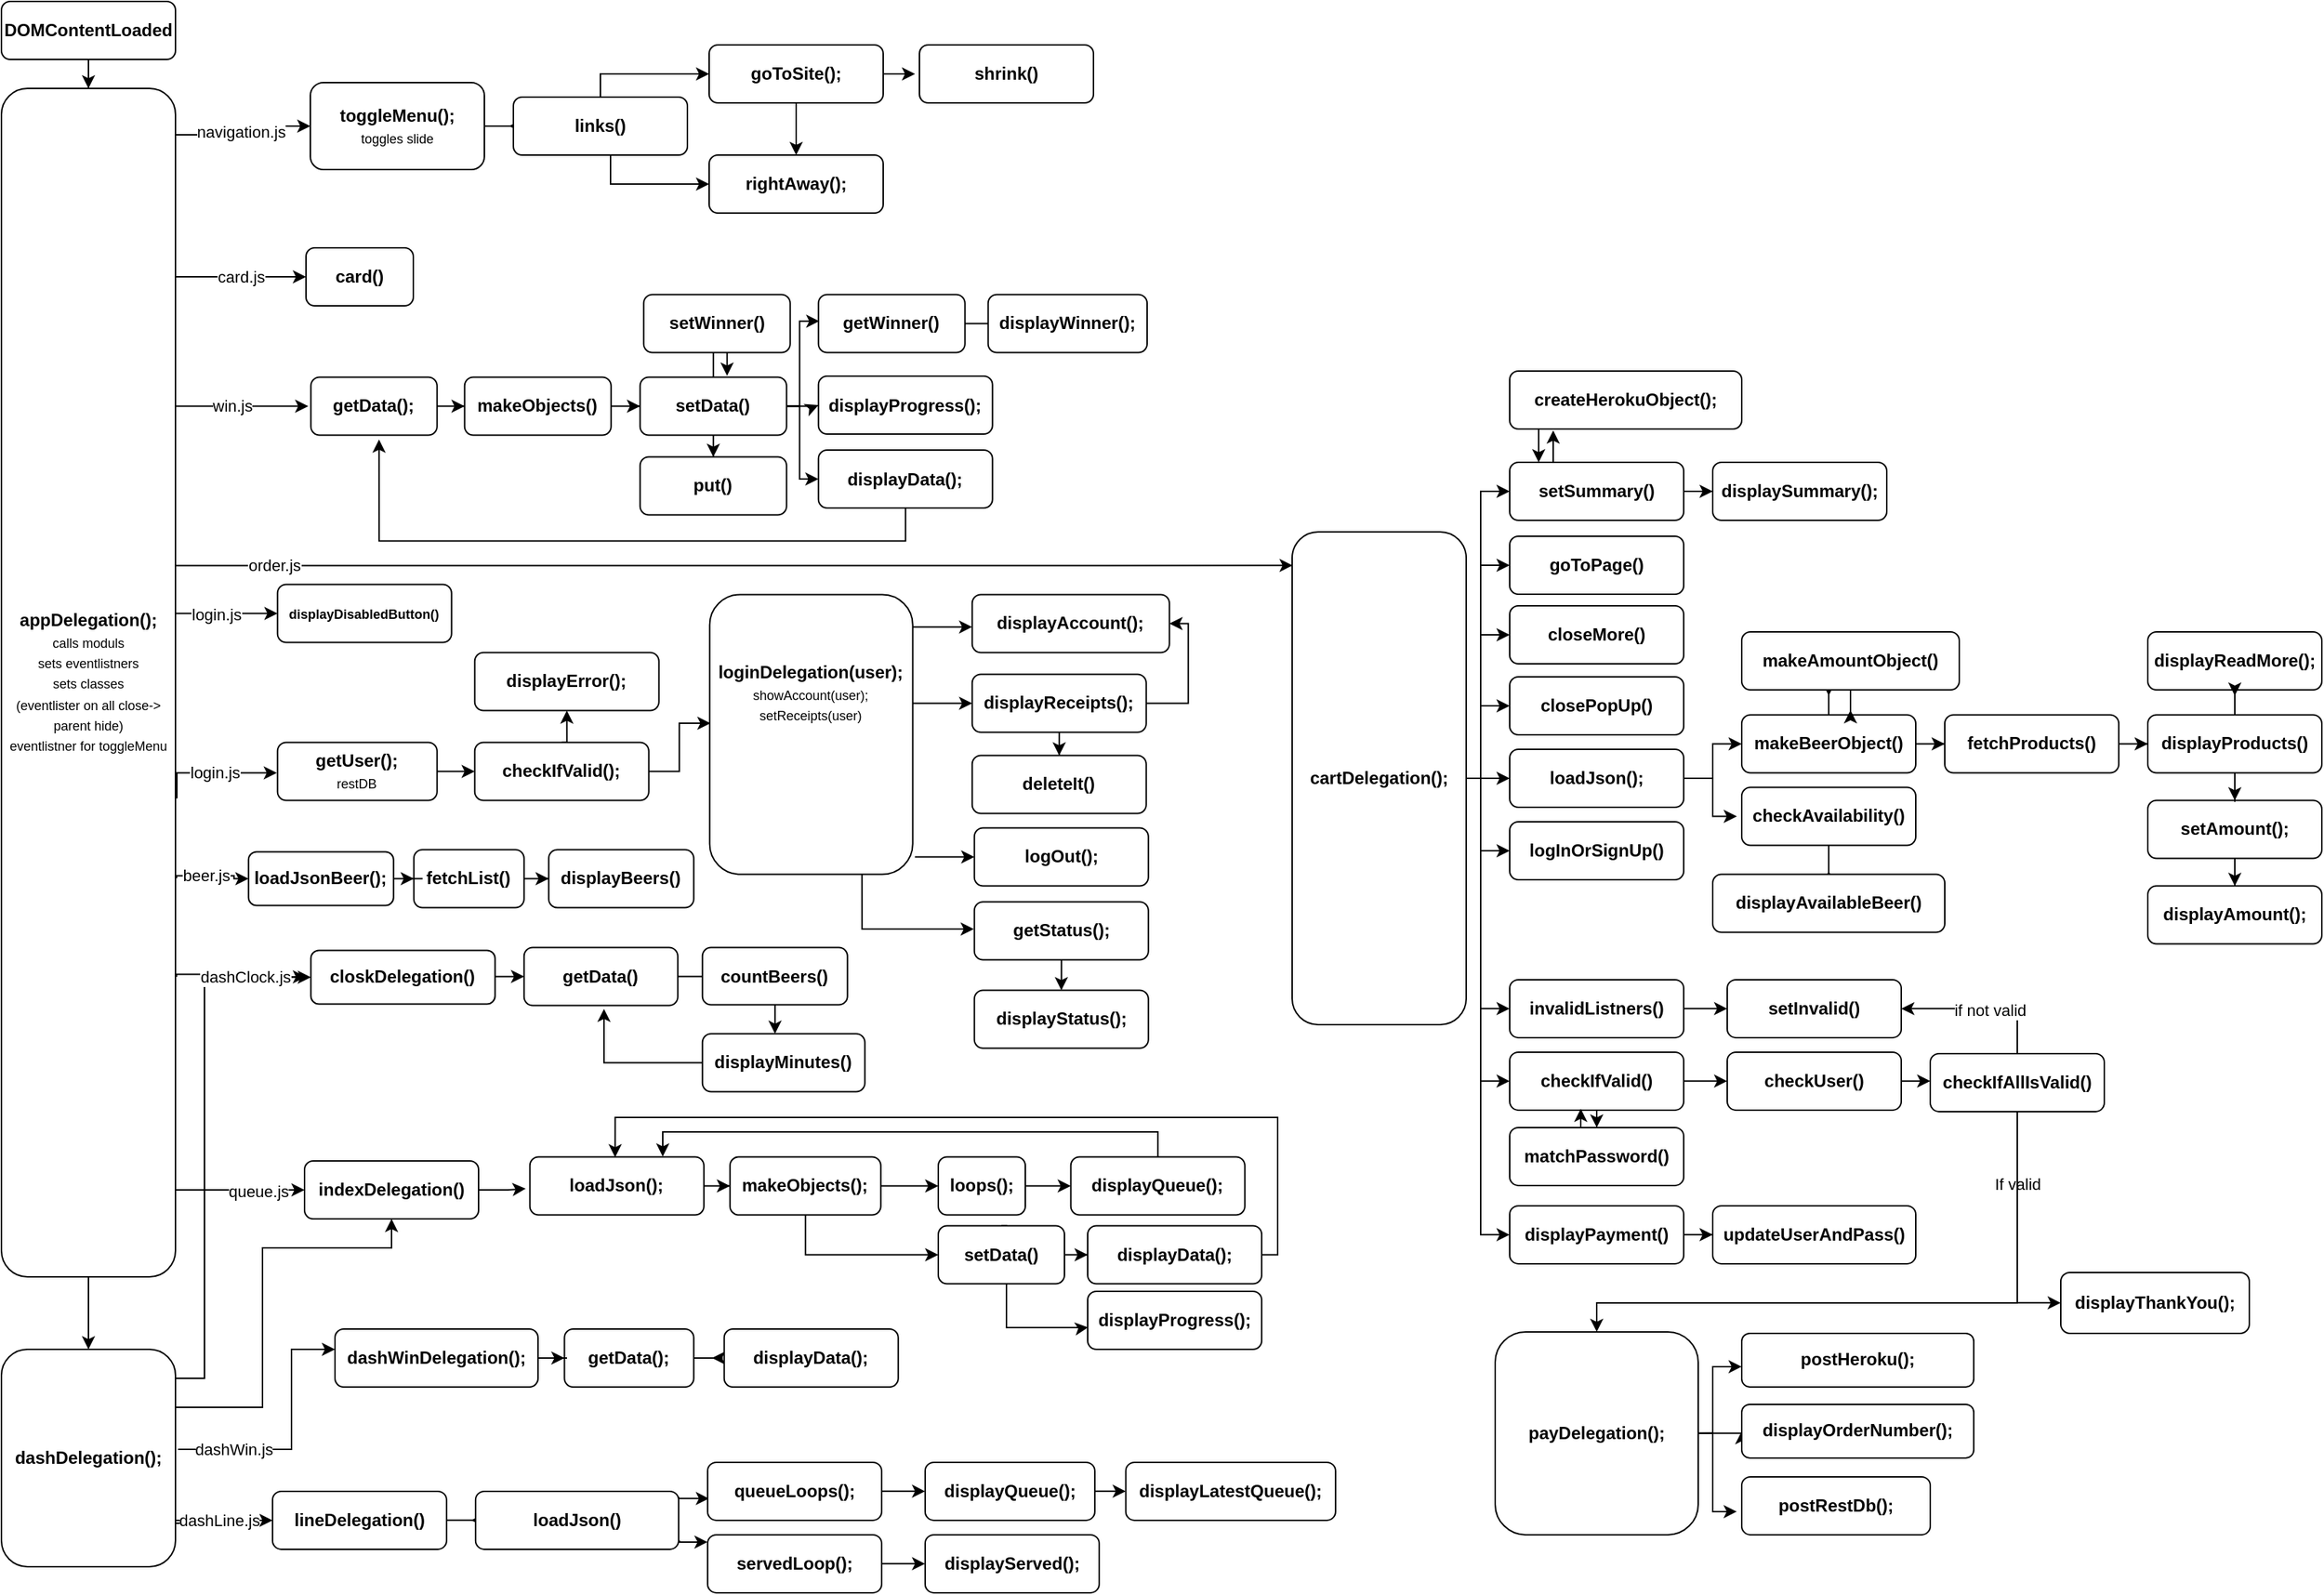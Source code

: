 <mxfile version="13.1.3">
    <diagram id="VoRkvZ0OsH4jN3PAigYA" name="Page-1">
        <mxGraphModel dx="980" dy="843" grid="1" gridSize="10" guides="1" tooltips="1" connect="1" arrows="1" fold="1" page="1" pageScale="1" pageWidth="1654" pageHeight="1169" math="0" shadow="0">
            <root>
                <mxCell id="0"/>
                <mxCell id="1" parent="0"/>
                <mxCell id="20" style="edgeStyle=orthogonalEdgeStyle;rounded=0;orthogonalLoop=1;jettySize=auto;html=1;entryX=0.5;entryY=0;entryDx=0;entryDy=0;" parent="1" source="3" target="5" edge="1">
                    <mxGeometry relative="1" as="geometry"/>
                </mxCell>
                <mxCell id="212" style="edgeStyle=orthogonalEdgeStyle;rounded=0;orthogonalLoop=1;jettySize=auto;html=1;entryX=0.5;entryY=0;entryDx=0;entryDy=0;" parent="1" source="3" target="157" edge="1">
                    <mxGeometry relative="1" as="geometry"/>
                </mxCell>
                <mxCell id="3" value="&lt;b&gt;DOMContentLoaded&lt;/b&gt;" style="rounded=1;whiteSpace=wrap;html=1;" parent="1" vertex="1">
                    <mxGeometry x="10" y="60" width="120" height="40" as="geometry"/>
                </mxCell>
                <mxCell id="16" style="edgeStyle=orthogonalEdgeStyle;rounded=0;orthogonalLoop=1;jettySize=auto;html=1;entryX=0;entryY=0.5;entryDx=0;entryDy=0;exitX=0.996;exitY=0.039;exitDx=0;exitDy=0;exitPerimeter=0;" parent="1" source="5" target="18" edge="1">
                    <mxGeometry relative="1" as="geometry">
                        <mxPoint x="131.92" y="385.72" as="sourcePoint"/>
                        <mxPoint x="223" y="386.0" as="targetPoint"/>
                    </mxGeometry>
                </mxCell>
                <mxCell id="17" value="navigation.js" style="edgeLabel;html=1;align=center;verticalAlign=middle;resizable=0;points=[];" parent="16" vertex="1" connectable="0">
                    <mxGeometry x="-0.099" y="2" relative="1" as="geometry">
                        <mxPoint as="offset"/>
                    </mxGeometry>
                </mxCell>
                <mxCell id="22" style="edgeStyle=orthogonalEdgeStyle;rounded=0;orthogonalLoop=1;jettySize=auto;html=1;entryX=-0.024;entryY=0.548;entryDx=0;entryDy=0;entryPerimeter=0;" parent="1" source="217" target="21" edge="1">
                    <mxGeometry relative="1" as="geometry">
                        <mxPoint x="136.36" y="900.25" as="sourcePoint"/>
                    </mxGeometry>
                </mxCell>
                <mxCell id="36" style="edgeStyle=orthogonalEdgeStyle;rounded=0;orthogonalLoop=1;jettySize=auto;html=1;entryX=0;entryY=0.5;entryDx=0;entryDy=0;exitX=1.015;exitY=0.475;exitDx=0;exitDy=0;exitPerimeter=0;" parent="1" edge="1">
                    <mxGeometry relative="1" as="geometry">
                        <mxPoint x="130.36" y="339.25" as="sourcePoint"/>
                        <mxPoint x="221.56" y="339.25" as="targetPoint"/>
                    </mxGeometry>
                </mxCell>
                <mxCell id="44" value="win.js" style="edgeLabel;html=1;align=center;verticalAlign=middle;resizable=0;points=[];" parent="36" vertex="1" connectable="0">
                    <mxGeometry x="-0.166" relative="1" as="geometry">
                        <mxPoint y="-0.5" as="offset"/>
                    </mxGeometry>
                </mxCell>
                <mxCell id="109" style="edgeStyle=orthogonalEdgeStyle;rounded=0;orthogonalLoop=1;jettySize=auto;html=1;entryX=0;entryY=0.532;entryDx=0;entryDy=0;entryPerimeter=0;" parent="1" edge="1">
                    <mxGeometry relative="1" as="geometry">
                        <mxPoint x="130.36" y="449.25" as="sourcePoint"/>
                        <mxPoint x="900.36" y="449.13" as="targetPoint"/>
                        <Array as="points">
                            <mxPoint x="710" y="449"/>
                            <mxPoint x="710" y="449"/>
                        </Array>
                    </mxGeometry>
                </mxCell>
                <mxCell id="213" value="order.js" style="edgeLabel;html=1;align=center;verticalAlign=middle;resizable=0;points=[];" parent="109" vertex="1" connectable="0">
                    <mxGeometry x="-0.134" y="-3" relative="1" as="geometry">
                        <mxPoint x="-265.86" y="-4" as="offset"/>
                    </mxGeometry>
                </mxCell>
                <mxCell id="112" value="login.js" style="edgeStyle=orthogonalEdgeStyle;rounded=0;orthogonalLoop=1;jettySize=auto;html=1;exitX=1.005;exitY=0.972;exitDx=0;exitDy=0;exitPerimeter=0;entryX=-0.004;entryY=0.535;entryDx=0;entryDy=0;entryPerimeter=0;" parent="1" target="113" edge="1">
                    <mxGeometry relative="1" as="geometry">
                        <mxPoint x="200.36" y="608.25" as="targetPoint"/>
                        <mxPoint x="130.96" y="609.93" as="sourcePoint"/>
                        <Array as="points">
                            <mxPoint x="131.36" y="592.25"/>
                            <mxPoint x="200.36" y="592.25"/>
                        </Array>
                    </mxGeometry>
                </mxCell>
                <mxCell id="254" style="edgeStyle=orthogonalEdgeStyle;rounded=0;orthogonalLoop=1;jettySize=auto;html=1;entryX=0;entryY=0.5;entryDx=0;entryDy=0;" parent="1" target="253" edge="1">
                    <mxGeometry relative="1" as="geometry">
                        <mxPoint x="130.36" y="482.25" as="sourcePoint"/>
                        <Array as="points">
                            <mxPoint x="170.36" y="482.25"/>
                            <mxPoint x="170.36" y="482.25"/>
                        </Array>
                    </mxGeometry>
                </mxCell>
                <mxCell id="255" value="login.js" style="edgeLabel;html=1;align=center;verticalAlign=middle;resizable=0;points=[];" parent="254" connectable="0" vertex="1">
                    <mxGeometry x="-0.142" y="3" relative="1" as="geometry">
                        <mxPoint x="-3" y="3" as="offset"/>
                    </mxGeometry>
                </mxCell>
                <mxCell id="262" value="card.js" style="edgeStyle=orthogonalEdgeStyle;rounded=0;orthogonalLoop=1;jettySize=auto;html=1;" parent="1" source="5" edge="1">
                    <mxGeometry relative="1" as="geometry">
                        <mxPoint x="220" y="250" as="targetPoint"/>
                        <Array as="points">
                            <mxPoint x="175" y="250"/>
                            <mxPoint x="175" y="250"/>
                        </Array>
                    </mxGeometry>
                </mxCell>
                <mxCell id="266" style="edgeStyle=orthogonalEdgeStyle;rounded=0;orthogonalLoop=1;jettySize=auto;html=1;entryX=0;entryY=0.5;entryDx=0;entryDy=0;exitX=1.003;exitY=0.857;exitDx=0;exitDy=0;exitPerimeter=0;" parent="1" edge="1">
                    <mxGeometry relative="1" as="geometry">
                        <mxPoint x="130.72" y="664.99" as="sourcePoint"/>
                        <mxPoint x="180.36" y="665.25" as="targetPoint"/>
                        <Array as="points">
                            <mxPoint x="130.36" y="663.25"/>
                            <mxPoint x="170.36" y="663.25"/>
                            <mxPoint x="170.36" y="665.25"/>
                        </Array>
                    </mxGeometry>
                </mxCell>
                <mxCell id="269" value="beer.js" style="edgeLabel;html=1;align=center;verticalAlign=middle;resizable=0;points=[];" parent="266" connectable="0" vertex="1">
                    <mxGeometry x="0.365" y="2" relative="1" as="geometry">
                        <mxPoint x="-15.19" y="1" as="offset"/>
                    </mxGeometry>
                </mxCell>
                <mxCell id="362" style="edgeStyle=orthogonalEdgeStyle;rounded=0;orthogonalLoop=1;jettySize=auto;html=1;entryX=0;entryY=0.5;entryDx=0;entryDy=0;" parent="1" source="5" target="217" edge="1">
                    <mxGeometry relative="1" as="geometry">
                        <mxPoint x="220" y="940" as="targetPoint"/>
                        <Array as="points">
                            <mxPoint x="190" y="880"/>
                            <mxPoint x="190" y="880"/>
                        </Array>
                    </mxGeometry>
                </mxCell>
                <mxCell id="363" value="queue.js" style="edgeLabel;html=1;align=center;verticalAlign=middle;resizable=0;points=[];" parent="362" connectable="0" vertex="1">
                    <mxGeometry x="0.265" y="-1" relative="1" as="geometry">
                        <mxPoint as="offset"/>
                    </mxGeometry>
                </mxCell>
                <mxCell id="5" value="&lt;b&gt;appDelegation();&lt;/b&gt;&lt;font style=&quot;font-size: 9px&quot;&gt;&lt;br&gt;calls moduls&lt;br&gt;sets eventlistners&lt;br&gt;sets classes&lt;br&gt;(eventlister on all close-&amp;gt; parent hide)&lt;br&gt;eventlistner for toggleMenu&lt;br&gt;&lt;/font&gt;" style="rounded=1;whiteSpace=wrap;html=1;" parent="1" vertex="1">
                    <mxGeometry x="10" y="120" width="120" height="820" as="geometry"/>
                </mxCell>
                <mxCell id="233" style="edgeStyle=orthogonalEdgeStyle;rounded=0;orthogonalLoop=1;jettySize=auto;html=1;" parent="1" source="18" edge="1">
                    <mxGeometry relative="1" as="geometry">
                        <mxPoint x="360" y="146" as="targetPoint"/>
                    </mxGeometry>
                </mxCell>
                <mxCell id="18" value="&lt;b&gt;toggleMenu();&lt;/b&gt;&lt;font style=&quot;font-size: 9px&quot;&gt;&lt;br&gt;toggles slide&lt;br&gt;&lt;/font&gt;" style="rounded=1;whiteSpace=wrap;html=1;" parent="1" vertex="1">
                    <mxGeometry x="223" y="116" width="120" height="60" as="geometry"/>
                </mxCell>
                <mxCell id="27" style="edgeStyle=orthogonalEdgeStyle;rounded=0;orthogonalLoop=1;jettySize=auto;html=1;entryX=0;entryY=0.5;entryDx=0;entryDy=0;" parent="1" source="21" target="24" edge="1">
                    <mxGeometry relative="1" as="geometry"/>
                </mxCell>
                <mxCell id="21" value="&lt;b&gt;loadJson();&lt;/b&gt;&lt;font style=&quot;font-size: 9px&quot;&gt;&lt;br&gt;&lt;/font&gt;" style="rounded=1;whiteSpace=wrap;html=1;" parent="1" vertex="1">
                    <mxGeometry x="374.36" y="857.25" width="120" height="40" as="geometry"/>
                </mxCell>
                <mxCell id="222" style="edgeStyle=orthogonalEdgeStyle;rounded=0;orthogonalLoop=1;jettySize=auto;html=1;entryX=0;entryY=0.5;entryDx=0;entryDy=0;" parent="1" source="24" target="25" edge="1">
                    <mxGeometry relative="1" as="geometry"/>
                </mxCell>
                <mxCell id="223" style="edgeStyle=orthogonalEdgeStyle;rounded=0;orthogonalLoop=1;jettySize=auto;html=1;entryX=0;entryY=0.5;entryDx=0;entryDy=0;" parent="1" source="24" target="221" edge="1">
                    <mxGeometry relative="1" as="geometry">
                        <Array as="points">
                            <mxPoint x="564" y="925"/>
                        </Array>
                    </mxGeometry>
                </mxCell>
                <mxCell id="24" value="&lt;b&gt;makeObjects();&lt;/b&gt;&lt;font style=&quot;font-size: 9px&quot;&gt;&lt;br&gt;&lt;/font&gt;" style="rounded=1;whiteSpace=wrap;html=1;" parent="1" vertex="1">
                    <mxGeometry x="512.36" y="857.25" width="104" height="40" as="geometry"/>
                </mxCell>
                <mxCell id="30" style="edgeStyle=orthogonalEdgeStyle;rounded=0;orthogonalLoop=1;jettySize=auto;html=1;" parent="1" source="25" target="26" edge="1">
                    <mxGeometry relative="1" as="geometry"/>
                </mxCell>
                <mxCell id="25" value="&lt;b&gt;loops();&lt;/b&gt;&lt;font style=&quot;font-size: 9px&quot;&gt;&lt;br&gt;&lt;/font&gt;" style="rounded=1;whiteSpace=wrap;html=1;" parent="1" vertex="1">
                    <mxGeometry x="656" y="857.25" width="60" height="40" as="geometry"/>
                </mxCell>
                <mxCell id="34" style="edgeStyle=orthogonalEdgeStyle;rounded=0;orthogonalLoop=1;jettySize=auto;html=1;" parent="1" source="26" edge="1">
                    <mxGeometry relative="1" as="geometry">
                        <Array as="points">
                            <mxPoint x="807" y="840"/>
                            <mxPoint x="466" y="840"/>
                        </Array>
                        <mxPoint x="466" y="857" as="targetPoint"/>
                    </mxGeometry>
                </mxCell>
                <mxCell id="26" value="&lt;b&gt;displayQueue();&lt;/b&gt;&lt;font style=&quot;font-size: 9px&quot;&gt;&lt;br&gt;&lt;/font&gt;" style="rounded=1;whiteSpace=wrap;html=1;" parent="1" vertex="1">
                    <mxGeometry x="747.36" y="857.25" width="120" height="40" as="geometry"/>
                </mxCell>
                <mxCell id="245" style="edgeStyle=orthogonalEdgeStyle;rounded=0;orthogonalLoop=1;jettySize=auto;html=1;entryX=0;entryY=0.5;entryDx=0;entryDy=0;" parent="1" source="37" target="239" edge="1">
                    <mxGeometry relative="1" as="geometry"/>
                </mxCell>
                <mxCell id="37" value="&lt;b&gt;getData();&lt;/b&gt;&lt;font style=&quot;font-size: 9px&quot;&gt;&lt;br&gt;&lt;/font&gt;" style="rounded=1;whiteSpace=wrap;html=1;" parent="1" vertex="1">
                    <mxGeometry x="223.36" y="319.25" width="87" height="40" as="geometry"/>
                </mxCell>
                <mxCell id="40" value="&lt;b&gt;displayProgress();&lt;/b&gt;&lt;font style=&quot;font-size: 9px&quot;&gt;&lt;br&gt;&lt;/font&gt;" style="rounded=1;whiteSpace=wrap;html=1;" parent="1" vertex="1">
                    <mxGeometry x="573.36" y="318.5" width="120" height="40" as="geometry"/>
                </mxCell>
                <mxCell id="244" style="edgeStyle=orthogonalEdgeStyle;rounded=0;orthogonalLoop=1;jettySize=auto;html=1;" parent="1" source="41" edge="1">
                    <mxGeometry relative="1" as="geometry">
                        <mxPoint x="270.36" y="362.25" as="targetPoint"/>
                        <Array as="points">
                            <mxPoint x="633.36" y="432.25"/>
                            <mxPoint x="270.36" y="432.25"/>
                        </Array>
                    </mxGeometry>
                </mxCell>
                <mxCell id="41" value="&lt;b&gt;displayData();&lt;/b&gt;&lt;font style=&quot;font-size: 9px&quot;&gt;&lt;br&gt;&lt;/font&gt;" style="rounded=1;whiteSpace=wrap;html=1;" parent="1" vertex="1">
                    <mxGeometry x="573.36" y="369.5" width="120" height="40" as="geometry"/>
                </mxCell>
                <mxCell id="288" style="edgeStyle=orthogonalEdgeStyle;rounded=0;orthogonalLoop=1;jettySize=auto;html=1;entryX=0;entryY=0.5;entryDx=0;entryDy=0;" parent="1" source="45" target="58" edge="1">
                    <mxGeometry relative="1" as="geometry">
                        <mxPoint x="1040" y="596" as="targetPoint"/>
                    </mxGeometry>
                </mxCell>
                <mxCell id="289" style="edgeStyle=orthogonalEdgeStyle;rounded=0;orthogonalLoop=1;jettySize=auto;html=1;entryX=0;entryY=0.5;entryDx=0;entryDy=0;" parent="1" source="45" target="280" edge="1">
                    <mxGeometry relative="1" as="geometry">
                        <Array as="points">
                            <mxPoint x="1030" y="596"/>
                            <mxPoint x="1030" y="546"/>
                        </Array>
                    </mxGeometry>
                </mxCell>
                <mxCell id="290" style="edgeStyle=orthogonalEdgeStyle;rounded=0;orthogonalLoop=1;jettySize=auto;html=1;entryX=0;entryY=0.5;entryDx=0;entryDy=0;" parent="1" source="45" target="281" edge="1">
                    <mxGeometry relative="1" as="geometry">
                        <Array as="points">
                            <mxPoint x="1030" y="596"/>
                            <mxPoint x="1030" y="497"/>
                        </Array>
                    </mxGeometry>
                </mxCell>
                <mxCell id="291" style="edgeStyle=orthogonalEdgeStyle;rounded=0;orthogonalLoop=1;jettySize=auto;html=1;entryX=0;entryY=0.5;entryDx=0;entryDy=0;" parent="1" source="45" target="287" edge="1">
                    <mxGeometry relative="1" as="geometry">
                        <Array as="points">
                            <mxPoint x="1030" y="596"/>
                            <mxPoint x="1030" y="449"/>
                        </Array>
                    </mxGeometry>
                </mxCell>
                <mxCell id="292" style="edgeStyle=orthogonalEdgeStyle;rounded=0;orthogonalLoop=1;jettySize=auto;html=1;entryX=0;entryY=0.5;entryDx=0;entryDy=0;" parent="1" source="45" target="282" edge="1">
                    <mxGeometry relative="1" as="geometry">
                        <Array as="points">
                            <mxPoint x="1030" y="596"/>
                            <mxPoint x="1030" y="646"/>
                        </Array>
                    </mxGeometry>
                </mxCell>
                <mxCell id="293" style="edgeStyle=orthogonalEdgeStyle;rounded=0;orthogonalLoop=1;jettySize=auto;html=1;entryX=0;entryY=0.5;entryDx=0;entryDy=0;" parent="1" source="45" target="285" edge="1">
                    <mxGeometry relative="1" as="geometry">
                        <Array as="points">
                            <mxPoint x="1030" y="596"/>
                            <mxPoint x="1030" y="755"/>
                        </Array>
                    </mxGeometry>
                </mxCell>
                <mxCell id="294" style="edgeStyle=orthogonalEdgeStyle;rounded=0;orthogonalLoop=1;jettySize=auto;html=1;entryX=0;entryY=0.5;entryDx=0;entryDy=0;" parent="1" source="45" target="286" edge="1">
                    <mxGeometry relative="1" as="geometry">
                        <Array as="points">
                            <mxPoint x="1030" y="596"/>
                            <mxPoint x="1030" y="805"/>
                        </Array>
                    </mxGeometry>
                </mxCell>
                <mxCell id="325" style="edgeStyle=orthogonalEdgeStyle;rounded=0;orthogonalLoop=1;jettySize=auto;html=1;entryX=0;entryY=0.5;entryDx=0;entryDy=0;" parent="1" source="45" target="323" edge="1">
                    <mxGeometry relative="1" as="geometry">
                        <Array as="points">
                            <mxPoint x="1030" y="596"/>
                            <mxPoint x="1030" y="398"/>
                        </Array>
                    </mxGeometry>
                </mxCell>
                <mxCell id="334" style="edgeStyle=orthogonalEdgeStyle;rounded=0;orthogonalLoop=1;jettySize=auto;html=1;entryX=0;entryY=0.5;entryDx=0;entryDy=0;" parent="1" source="45" target="324" edge="1">
                    <mxGeometry relative="1" as="geometry">
                        <Array as="points">
                            <mxPoint x="1030" y="596"/>
                            <mxPoint x="1030" y="911"/>
                        </Array>
                    </mxGeometry>
                </mxCell>
                <mxCell id="45" value="&lt;b&gt;cartDelegation();&lt;/b&gt;&lt;font style=&quot;font-size: 9px&quot;&gt;&lt;br&gt;&lt;/font&gt;" style="rounded=1;whiteSpace=wrap;html=1;" parent="1" vertex="1">
                    <mxGeometry x="900" y="426" width="120" height="340" as="geometry"/>
                </mxCell>
                <mxCell id="373" style="edgeStyle=orthogonalEdgeStyle;rounded=0;orthogonalLoop=1;jettySize=auto;html=1;entryX=0.5;entryY=0;entryDx=0;entryDy=0;" parent="1" source="53" target="54" edge="1">
                    <mxGeometry relative="1" as="geometry"/>
                </mxCell>
                <mxCell id="53" value="&lt;b&gt;setAmount();&lt;/b&gt;&lt;font style=&quot;font-size: 9px&quot;&gt;&lt;br&gt;&lt;/font&gt;" style="rounded=1;whiteSpace=wrap;html=1;" parent="1" vertex="1">
                    <mxGeometry x="1490" y="611.25" width="120" height="40" as="geometry"/>
                </mxCell>
                <mxCell id="54" value="&lt;b&gt;displayAmount();&lt;/b&gt;&lt;font style=&quot;font-size: 9px&quot;&gt;&lt;br&gt;&lt;/font&gt;" style="rounded=1;whiteSpace=wrap;html=1;" parent="1" vertex="1">
                    <mxGeometry x="1490" y="670.25" width="120" height="40" as="geometry"/>
                </mxCell>
                <mxCell id="63" style="edgeStyle=orthogonalEdgeStyle;rounded=0;orthogonalLoop=1;jettySize=auto;html=1;entryX=-0.028;entryY=0.5;entryDx=0;entryDy=0;entryPerimeter=0;" parent="1" source="58" target="59" edge="1">
                    <mxGeometry relative="1" as="geometry"/>
                </mxCell>
                <mxCell id="298" style="edgeStyle=orthogonalEdgeStyle;rounded=0;orthogonalLoop=1;jettySize=auto;html=1;entryX=0;entryY=0.5;entryDx=0;entryDy=0;" parent="1" source="58" target="297" edge="1">
                    <mxGeometry relative="1" as="geometry"/>
                </mxCell>
                <mxCell id="58" value="&lt;b&gt;loadJson();&lt;/b&gt;&lt;font style=&quot;font-size: 9px&quot;&gt;&lt;br&gt;&lt;/font&gt;" style="rounded=1;whiteSpace=wrap;html=1;" parent="1" vertex="1">
                    <mxGeometry x="1050" y="576" width="120" height="40" as="geometry"/>
                </mxCell>
                <mxCell id="372" style="edgeStyle=orthogonalEdgeStyle;rounded=0;orthogonalLoop=1;jettySize=auto;html=1;" parent="1" source="59" edge="1">
                    <mxGeometry relative="1" as="geometry">
                        <mxPoint x="1270" y="660" as="targetPoint"/>
                    </mxGeometry>
                </mxCell>
                <mxCell id="59" value="&lt;b&gt;checkAvailability()&lt;/b&gt;&lt;font style=&quot;font-size: 9px&quot;&gt;&lt;br&gt;&lt;/font&gt;" style="rounded=1;whiteSpace=wrap;html=1;" parent="1" vertex="1">
                    <mxGeometry x="1210" y="602.25" width="120" height="40" as="geometry"/>
                </mxCell>
                <mxCell id="60" value="&lt;b&gt;displayReadMore();&lt;/b&gt;&lt;font style=&quot;font-size: 9px&quot;&gt;&lt;br&gt;&lt;/font&gt;" style="rounded=1;whiteSpace=wrap;html=1;" parent="1" vertex="1">
                    <mxGeometry x="1490" y="495" width="120" height="40" as="geometry"/>
                </mxCell>
                <mxCell id="349" style="edgeStyle=orthogonalEdgeStyle;rounded=0;orthogonalLoop=1;jettySize=auto;html=1;entryX=0;entryY=0.635;entryDx=0;entryDy=0;entryPerimeter=0;" parent="1" source="76" target="88" edge="1">
                    <mxGeometry relative="1" as="geometry">
                        <Array as="points">
                            <mxPoint x="1190" y="1047.94"/>
                            <mxPoint x="1190" y="1001.94"/>
                            <mxPoint x="1210" y="1001.94"/>
                        </Array>
                    </mxGeometry>
                </mxCell>
                <mxCell id="350" style="edgeStyle=orthogonalEdgeStyle;rounded=0;orthogonalLoop=1;jettySize=auto;html=1;entryX=0;entryY=0.5;entryDx=0;entryDy=0;" parent="1" source="76" target="347" edge="1">
                    <mxGeometry relative="1" as="geometry">
                        <Array as="points">
                            <mxPoint x="1210" y="1046.94"/>
                        </Array>
                    </mxGeometry>
                </mxCell>
                <mxCell id="351" style="edgeStyle=orthogonalEdgeStyle;rounded=0;orthogonalLoop=1;jettySize=auto;html=1;entryX=-0.026;entryY=0.612;entryDx=0;entryDy=0;entryPerimeter=0;exitX=1;exitY=0.5;exitDx=0;exitDy=0;" parent="1" source="76" target="98" edge="1">
                    <mxGeometry relative="1" as="geometry">
                        <Array as="points">
                            <mxPoint x="1190" y="1047.94"/>
                            <mxPoint x="1190" y="1101.94"/>
                            <mxPoint x="1207" y="1101.94"/>
                        </Array>
                    </mxGeometry>
                </mxCell>
                <mxCell id="76" value="&lt;b&gt;payDelegation();&lt;/b&gt;&lt;font style=&quot;font-size: 9px&quot;&gt;&lt;br&gt;&lt;/font&gt;" style="rounded=1;whiteSpace=wrap;html=1;" parent="1" vertex="1">
                    <mxGeometry x="1040" y="977.94" width="140" height="140" as="geometry"/>
                </mxCell>
                <mxCell id="88" value="&lt;b&gt;postHeroku();&lt;/b&gt;&lt;font style=&quot;font-size: 9px&quot;&gt;&lt;br&gt;&lt;/font&gt;" style="rounded=1;whiteSpace=wrap;html=1;" parent="1" vertex="1">
                    <mxGeometry x="1210" y="978.94" width="160" height="37" as="geometry"/>
                </mxCell>
                <mxCell id="98" value="&lt;b&gt;postRestDb();&lt;/b&gt;&lt;font style=&quot;font-size: 9px&quot;&gt;&lt;br&gt;&lt;/font&gt;" style="rounded=1;whiteSpace=wrap;html=1;" parent="1" vertex="1">
                    <mxGeometry x="1210" y="1077.94" width="130" height="40" as="geometry"/>
                </mxCell>
                <mxCell id="107" value="&lt;b&gt;displayThankYou();&lt;/b&gt;&lt;font style=&quot;font-size: 9px&quot;&gt;&lt;br&gt;&lt;/font&gt;" style="rounded=1;whiteSpace=wrap;html=1;" parent="1" vertex="1">
                    <mxGeometry x="1430" y="936.94" width="130" height="42" as="geometry"/>
                </mxCell>
                <mxCell id="118" style="edgeStyle=orthogonalEdgeStyle;rounded=0;orthogonalLoop=1;jettySize=auto;html=1;exitX=0.5;exitY=0;exitDx=0;exitDy=0;entryX=0.5;entryY=1;entryDx=0;entryDy=0;" parent="1" source="111" target="116" edge="1">
                    <mxGeometry relative="1" as="geometry">
                        <mxPoint x="503.36" y="523.25" as="targetPoint"/>
                    </mxGeometry>
                </mxCell>
                <mxCell id="132" style="edgeStyle=orthogonalEdgeStyle;rounded=0;orthogonalLoop=1;jettySize=auto;html=1;entryX=0.004;entryY=0.46;entryDx=0;entryDy=0;entryPerimeter=0;" parent="1" source="111" target="136" edge="1">
                    <mxGeometry relative="1" as="geometry">
                        <mxPoint x="498.36" y="592.25" as="targetPoint"/>
                    </mxGeometry>
                </mxCell>
                <mxCell id="111" value="&lt;b&gt;checkIfValid();&lt;/b&gt;&lt;font style=&quot;font-size: 9px&quot;&gt;&lt;br&gt;&lt;/font&gt;" style="rounded=1;whiteSpace=wrap;html=1;" parent="1" vertex="1">
                    <mxGeometry x="336.36" y="571.25" width="120" height="40" as="geometry"/>
                </mxCell>
                <mxCell id="256" style="edgeStyle=orthogonalEdgeStyle;rounded=0;orthogonalLoop=1;jettySize=auto;html=1;entryX=0;entryY=0.5;entryDx=0;entryDy=0;" parent="1" source="113" target="111" edge="1">
                    <mxGeometry relative="1" as="geometry"/>
                </mxCell>
                <mxCell id="113" value="&lt;b&gt;getUser();&lt;br&gt;&lt;/b&gt;&lt;font style=&quot;font-size: 9px&quot;&gt;restDB&lt;br&gt;&lt;/font&gt;" style="rounded=1;whiteSpace=wrap;html=1;" parent="1" vertex="1">
                    <mxGeometry x="200.36" y="571.25" width="110" height="40" as="geometry"/>
                </mxCell>
                <mxCell id="116" value="&lt;b&gt;displayError();&lt;/b&gt;&lt;font style=&quot;font-size: 9px&quot;&gt;&lt;br&gt;&lt;/font&gt;" style="rounded=1;whiteSpace=wrap;html=1;" parent="1" vertex="1">
                    <mxGeometry x="336.36" y="509.25" width="127" height="40" as="geometry"/>
                </mxCell>
                <mxCell id="117" value="&lt;b&gt;displayAccount();&lt;/b&gt;&lt;font style=&quot;font-size: 9px&quot;&gt;&lt;br&gt;&lt;/font&gt;" style="rounded=1;whiteSpace=wrap;html=1;" parent="1" vertex="1">
                    <mxGeometry x="679.36" y="469.25" width="136" height="40" as="geometry"/>
                </mxCell>
                <mxCell id="120" value="&lt;b&gt;logOut();&lt;/b&gt;&lt;font style=&quot;font-size: 9px&quot;&gt;&lt;br&gt;&lt;/font&gt;" style="rounded=1;whiteSpace=wrap;html=1;" parent="1" vertex="1">
                    <mxGeometry x="680.86" y="630.25" width="120" height="40" as="geometry"/>
                </mxCell>
                <mxCell id="141" style="edgeStyle=orthogonalEdgeStyle;rounded=0;orthogonalLoop=1;jettySize=auto;html=1;entryX=0;entryY=0.558;entryDx=0;entryDy=0;entryPerimeter=0;" parent="1" source="136" target="117" edge="1">
                    <mxGeometry relative="1" as="geometry">
                        <Array as="points">
                            <mxPoint x="659.36" y="491.25"/>
                        </Array>
                    </mxGeometry>
                </mxCell>
                <mxCell id="143" style="edgeStyle=orthogonalEdgeStyle;rounded=0;orthogonalLoop=1;jettySize=auto;html=1;entryX=0;entryY=0.5;entryDx=0;entryDy=0;" parent="1" target="120" edge="1">
                    <mxGeometry relative="1" as="geometry">
                        <Array as="points">
                            <mxPoint x="659.86" y="650.25"/>
                            <mxPoint x="659.86" y="650.25"/>
                        </Array>
                        <mxPoint x="639.86" y="650.25" as="sourcePoint"/>
                    </mxGeometry>
                </mxCell>
                <mxCell id="144" style="edgeStyle=orthogonalEdgeStyle;rounded=0;orthogonalLoop=1;jettySize=auto;html=1;entryX=0;entryY=0.5;entryDx=0;entryDy=0;" parent="1" source="136" target="137" edge="1">
                    <mxGeometry relative="1" as="geometry">
                        <Array as="points">
                            <mxPoint x="658.36" y="544.25"/>
                            <mxPoint x="658.36" y="544.25"/>
                        </Array>
                    </mxGeometry>
                </mxCell>
                <mxCell id="145" style="edgeStyle=orthogonalEdgeStyle;rounded=0;orthogonalLoop=1;jettySize=auto;html=1;entryX=-0.003;entryY=0.469;entryDx=0;entryDy=0;entryPerimeter=0;exitX=0.75;exitY=1;exitDx=0;exitDy=0;" parent="1" source="136" target="138" edge="1">
                    <mxGeometry relative="1" as="geometry">
                        <mxPoint x="676.86" y="734.25" as="targetPoint"/>
                        <Array as="points">
                            <mxPoint x="603.36" y="700.25"/>
                        </Array>
                        <mxPoint x="639.86" y="700.25" as="sourcePoint"/>
                    </mxGeometry>
                </mxCell>
                <mxCell id="136" value="&lt;b&gt;loginDelegation(user);&lt;br&gt;&lt;/b&gt;&lt;font style=&quot;font-size: 9px&quot;&gt;showAccount(user);&lt;br&gt;setReceipts(user)&lt;br&gt;&lt;br&gt;&lt;br&gt;&lt;br&gt;&lt;br&gt;&lt;/font&gt;" style="rounded=1;whiteSpace=wrap;html=1;" parent="1" vertex="1">
                    <mxGeometry x="498.36" y="469.25" width="140" height="193" as="geometry"/>
                </mxCell>
                <mxCell id="257" style="edgeStyle=orthogonalEdgeStyle;rounded=0;orthogonalLoop=1;jettySize=auto;html=1;entryX=1;entryY=0.5;entryDx=0;entryDy=0;" parent="1" source="137" target="117" edge="1">
                    <mxGeometry relative="1" as="geometry">
                        <Array as="points">
                            <mxPoint x="739.36" y="544.25"/>
                            <mxPoint x="828.36" y="544.25"/>
                            <mxPoint x="828.36" y="489.25"/>
                        </Array>
                    </mxGeometry>
                </mxCell>
                <mxCell id="259" style="edgeStyle=orthogonalEdgeStyle;rounded=0;orthogonalLoop=1;jettySize=auto;html=1;entryX=0.5;entryY=0;entryDx=0;entryDy=0;" parent="1" source="137" target="258" edge="1">
                    <mxGeometry relative="1" as="geometry">
                        <mxPoint x="739.36" y="572.25" as="targetPoint"/>
                    </mxGeometry>
                </mxCell>
                <mxCell id="137" value="&lt;b&gt;displayReceipts();&lt;/b&gt;&lt;font style=&quot;font-size: 9px&quot;&gt;&lt;br&gt;&lt;/font&gt;" style="rounded=1;whiteSpace=wrap;html=1;" parent="1" vertex="1">
                    <mxGeometry x="679.36" y="524.25" width="120" height="40" as="geometry"/>
                </mxCell>
                <mxCell id="215" style="edgeStyle=orthogonalEdgeStyle;rounded=0;orthogonalLoop=1;jettySize=auto;html=1;entryX=0.5;entryY=0;entryDx=0;entryDy=0;" parent="1" source="138" target="139" edge="1">
                    <mxGeometry relative="1" as="geometry"/>
                </mxCell>
                <mxCell id="138" value="&lt;b&gt;getStatus();&lt;/b&gt;&lt;font style=&quot;font-size: 9px&quot;&gt;&lt;br&gt;&lt;/font&gt;" style="rounded=1;whiteSpace=wrap;html=1;" parent="1" vertex="1">
                    <mxGeometry x="680.86" y="681.25" width="120" height="40" as="geometry"/>
                </mxCell>
                <mxCell id="139" value="&lt;b&gt;displayStatus();&lt;/b&gt;&lt;font style=&quot;font-size: 9px&quot;&gt;&lt;br&gt;&lt;/font&gt;" style="rounded=1;whiteSpace=wrap;html=1;" parent="1" vertex="1">
                    <mxGeometry x="680.86" y="742.25" width="120" height="40" as="geometry"/>
                </mxCell>
                <mxCell id="154" style="edgeStyle=orthogonalEdgeStyle;rounded=0;orthogonalLoop=1;jettySize=auto;html=1;exitX=1.015;exitY=0.475;exitDx=0;exitDy=0;exitPerimeter=0;" parent="1" edge="1">
                    <mxGeometry relative="1" as="geometry">
                        <mxPoint x="131.8" y="1059" as="sourcePoint"/>
                        <mxPoint x="240" y="990" as="targetPoint"/>
                        <Array as="points">
                            <mxPoint x="210" y="1059"/>
                            <mxPoint x="210" y="990"/>
                        </Array>
                    </mxGeometry>
                </mxCell>
                <mxCell id="155" value="dashWin.js" style="edgeLabel;html=1;align=center;verticalAlign=middle;resizable=0;points=[];" parent="154" vertex="1" connectable="0">
                    <mxGeometry x="-0.166" relative="1" as="geometry">
                        <mxPoint x="-35.59" as="offset"/>
                    </mxGeometry>
                </mxCell>
                <mxCell id="204" value="dashLine.js" style="edgeStyle=orthogonalEdgeStyle;rounded=0;orthogonalLoop=1;jettySize=auto;html=1;exitX=1.009;exitY=0.8;exitDx=0;exitDy=0;exitPerimeter=0;" parent="1" target="196" edge="1">
                    <mxGeometry x="0.064" relative="1" as="geometry">
                        <mxPoint x="140.01" y="1110" as="sourcePoint"/>
                        <Array as="points">
                            <mxPoint x="130" y="1110"/>
                            <mxPoint x="130" y="1108"/>
                        </Array>
                        <mxPoint as="offset"/>
                    </mxGeometry>
                </mxCell>
                <mxCell id="354" style="edgeStyle=orthogonalEdgeStyle;rounded=0;orthogonalLoop=1;jettySize=auto;html=1;" parent="1" source="157" edge="1">
                    <mxGeometry relative="1" as="geometry">
                        <mxPoint x="220" y="733" as="targetPoint"/>
                        <Array as="points">
                            <mxPoint x="150" y="1010"/>
                            <mxPoint x="150" y="733"/>
                        </Array>
                    </mxGeometry>
                </mxCell>
                <mxCell id="364" style="edgeStyle=orthogonalEdgeStyle;rounded=0;orthogonalLoop=1;jettySize=auto;html=1;entryX=0.5;entryY=1;entryDx=0;entryDy=0;" parent="1" source="157" target="217" edge="1">
                    <mxGeometry relative="1" as="geometry">
                        <Array as="points">
                            <mxPoint x="190" y="1030"/>
                            <mxPoint x="190" y="920"/>
                            <mxPoint x="279" y="920"/>
                        </Array>
                    </mxGeometry>
                </mxCell>
                <mxCell id="157" value="&lt;b&gt;dashDelegation();&lt;/b&gt;&lt;font style=&quot;font-size: 9px&quot;&gt;&lt;br&gt;&lt;/font&gt;" style="rounded=1;whiteSpace=wrap;html=1;" parent="1" vertex="1">
                    <mxGeometry x="10" y="990" width="120" height="150" as="geometry"/>
                </mxCell>
                <mxCell id="368" style="edgeStyle=orthogonalEdgeStyle;rounded=0;orthogonalLoop=1;jettySize=auto;html=1;" parent="1" source="172" edge="1">
                    <mxGeometry relative="1" as="geometry">
                        <mxPoint x="500" y="996" as="targetPoint"/>
                    </mxGeometry>
                </mxCell>
                <mxCell id="172" value="&lt;b&gt;getData();&lt;/b&gt;&lt;font style=&quot;font-size: 9px&quot;&gt;&lt;br&gt;&lt;/font&gt;" style="rounded=1;whiteSpace=wrap;html=1;" parent="1" vertex="1">
                    <mxGeometry x="398.22" y="976" width="89.14" height="40" as="geometry"/>
                </mxCell>
                <mxCell id="174" value="&lt;b&gt;displayData();&lt;/b&gt;&lt;font style=&quot;font-size: 9px&quot;&gt;&lt;br&gt;&lt;/font&gt;" style="rounded=1;whiteSpace=wrap;html=1;" parent="1" vertex="1">
                    <mxGeometry x="508.36" y="976" width="120" height="40" as="geometry"/>
                </mxCell>
                <mxCell id="205" style="edgeStyle=orthogonalEdgeStyle;rounded=0;orthogonalLoop=1;jettySize=auto;html=1;" parent="1" source="196" edge="1">
                    <mxGeometry relative="1" as="geometry">
                        <mxPoint x="333.93" y="1107.94" as="targetPoint"/>
                    </mxGeometry>
                </mxCell>
                <mxCell id="196" value="&lt;font&gt;&lt;b&gt;&lt;font style=&quot;font-size: 12px&quot;&gt;lineDelegation()&lt;/font&gt;&lt;/b&gt;&lt;br&gt;&lt;/font&gt;" style="rounded=1;whiteSpace=wrap;html=1;" parent="1" vertex="1">
                    <mxGeometry x="196.93" y="1087.94" width="120" height="40" as="geometry"/>
                </mxCell>
                <mxCell id="206" style="edgeStyle=orthogonalEdgeStyle;rounded=0;orthogonalLoop=1;jettySize=auto;html=1;entryX=0.008;entryY=0.625;entryDx=0;entryDy=0;entryPerimeter=0;exitX=1;exitY=0.096;exitDx=0;exitDy=0;exitPerimeter=0;" parent="1" source="198" target="200" edge="1">
                    <mxGeometry relative="1" as="geometry">
                        <mxPoint x="493.93" y="1087.94" as="targetPoint"/>
                        <Array as="points">
                            <mxPoint x="476.93" y="1092.94"/>
                        </Array>
                    </mxGeometry>
                </mxCell>
                <mxCell id="207" style="edgeStyle=orthogonalEdgeStyle;rounded=0;orthogonalLoop=1;jettySize=auto;html=1;exitX=1.004;exitY=0.848;exitDx=0;exitDy=0;exitPerimeter=0;entryX=0;entryY=0.122;entryDx=0;entryDy=0;entryPerimeter=0;" parent="1" source="198" target="201" edge="1">
                    <mxGeometry relative="1" as="geometry">
                        <mxPoint x="493.93" y="1127.94" as="targetPoint"/>
                        <Array as="points">
                            <mxPoint x="477.93" y="1122.94"/>
                            <mxPoint x="496.93" y="1122.94"/>
                        </Array>
                    </mxGeometry>
                </mxCell>
                <mxCell id="198" value="&lt;b&gt;loadJson()&lt;/b&gt;&lt;font style=&quot;font-size: 9px&quot;&gt;&lt;br&gt;&lt;/font&gt;" style="rounded=1;whiteSpace=wrap;html=1;" parent="1" vertex="1">
                    <mxGeometry x="336.93" y="1087.94" width="140" height="40" as="geometry"/>
                </mxCell>
                <mxCell id="208" style="edgeStyle=orthogonalEdgeStyle;rounded=0;orthogonalLoop=1;jettySize=auto;html=1;entryX=0;entryY=0.5;entryDx=0;entryDy=0;" parent="1" source="200" target="202" edge="1">
                    <mxGeometry relative="1" as="geometry"/>
                </mxCell>
                <mxCell id="200" value="&lt;b&gt;queueLoops();&lt;/b&gt;&lt;font style=&quot;font-size: 9px&quot;&gt;&lt;br&gt;&lt;/font&gt;" style="rounded=1;whiteSpace=wrap;html=1;" parent="1" vertex="1">
                    <mxGeometry x="496.93" y="1067.94" width="120" height="40" as="geometry"/>
                </mxCell>
                <mxCell id="209" style="edgeStyle=orthogonalEdgeStyle;rounded=0;orthogonalLoop=1;jettySize=auto;html=1;entryX=0;entryY=0.5;entryDx=0;entryDy=0;" parent="1" source="201" target="203" edge="1">
                    <mxGeometry relative="1" as="geometry"/>
                </mxCell>
                <mxCell id="201" value="&lt;b&gt;servedLoop();&lt;/b&gt;&lt;font style=&quot;font-size: 9px&quot;&gt;&lt;br&gt;&lt;/font&gt;" style="rounded=1;whiteSpace=wrap;html=1;" parent="1" vertex="1">
                    <mxGeometry x="496.93" y="1117.94" width="120" height="40" as="geometry"/>
                </mxCell>
                <mxCell id="370" style="edgeStyle=orthogonalEdgeStyle;rounded=0;orthogonalLoop=1;jettySize=auto;html=1;entryX=0;entryY=0.5;entryDx=0;entryDy=0;" parent="1" source="202" target="369" edge="1">
                    <mxGeometry relative="1" as="geometry"/>
                </mxCell>
                <mxCell id="202" value="&lt;b&gt;displayQueue();&lt;/b&gt;&lt;font style=&quot;font-size: 9px&quot;&gt;&lt;br&gt;&lt;/font&gt;" style="rounded=1;whiteSpace=wrap;html=1;" parent="1" vertex="1">
                    <mxGeometry x="646.93" y="1067.94" width="117" height="40" as="geometry"/>
                </mxCell>
                <mxCell id="203" value="&lt;b&gt;displayServed();&lt;/b&gt;&lt;font style=&quot;font-size: 9px&quot;&gt;&lt;br&gt;&lt;/font&gt;" style="rounded=1;whiteSpace=wrap;html=1;" parent="1" vertex="1">
                    <mxGeometry x="646.93" y="1117.94" width="120" height="40" as="geometry"/>
                </mxCell>
                <mxCell id="217" value="&lt;b&gt;indexDelegation()&lt;/b&gt;&lt;font style=&quot;font-size: 9px&quot;&gt;&lt;br&gt;&lt;/font&gt;" style="rounded=1;whiteSpace=wrap;html=1;" parent="1" vertex="1">
                    <mxGeometry x="219" y="860" width="120" height="40" as="geometry"/>
                </mxCell>
                <mxCell id="226" style="edgeStyle=orthogonalEdgeStyle;rounded=0;orthogonalLoop=1;jettySize=auto;html=1;entryX=0;entryY=0.5;entryDx=0;entryDy=0;" parent="1" source="221" target="225" edge="1">
                    <mxGeometry relative="1" as="geometry"/>
                </mxCell>
                <mxCell id="227" style="edgeStyle=orthogonalEdgeStyle;rounded=0;orthogonalLoop=1;jettySize=auto;html=1;entryX=0.003;entryY=0.621;entryDx=0;entryDy=0;exitX=0.5;exitY=0;exitDx=0;exitDy=0;entryPerimeter=0;" parent="1" source="221" target="224" edge="1">
                    <mxGeometry relative="1" as="geometry">
                        <Array as="points">
                            <mxPoint x="703" y="905"/>
                            <mxPoint x="703" y="975"/>
                            <mxPoint x="758" y="975"/>
                        </Array>
                    </mxGeometry>
                </mxCell>
                <mxCell id="221" value="&lt;b&gt;setData()&lt;/b&gt;&lt;font style=&quot;font-size: 9px&quot;&gt;&lt;br&gt;&lt;/font&gt;" style="rounded=1;whiteSpace=wrap;html=1;" parent="1" vertex="1">
                    <mxGeometry x="656" y="904.75" width="87" height="40" as="geometry"/>
                </mxCell>
                <mxCell id="224" value="&lt;b&gt;displayProgress();&lt;/b&gt;&lt;font style=&quot;font-size: 9px&quot;&gt;&lt;br&gt;&lt;/font&gt;" style="rounded=1;whiteSpace=wrap;html=1;" parent="1" vertex="1">
                    <mxGeometry x="759" y="950" width="120" height="40" as="geometry"/>
                </mxCell>
                <mxCell id="228" style="edgeStyle=orthogonalEdgeStyle;rounded=0;orthogonalLoop=1;jettySize=auto;html=1;entryX=0.49;entryY=0.007;entryDx=0;entryDy=0;entryPerimeter=0;" parent="1" source="225" target="21" edge="1">
                    <mxGeometry relative="1" as="geometry">
                        <mxPoint x="434" y="860" as="targetPoint"/>
                        <Array as="points">
                            <mxPoint x="819" y="925"/>
                            <mxPoint x="890" y="925"/>
                            <mxPoint x="890" y="830"/>
                            <mxPoint x="433" y="830"/>
                        </Array>
                    </mxGeometry>
                </mxCell>
                <mxCell id="225" value="&lt;b&gt;displayData();&lt;/b&gt;&lt;font style=&quot;font-size: 9px&quot;&gt;&lt;br&gt;&lt;/font&gt;" style="rounded=1;whiteSpace=wrap;html=1;" parent="1" vertex="1">
                    <mxGeometry x="759" y="904.75" width="120" height="40" as="geometry"/>
                </mxCell>
                <mxCell id="234" style="edgeStyle=orthogonalEdgeStyle;rounded=0;orthogonalLoop=1;jettySize=auto;html=1;entryX=0;entryY=0.5;entryDx=0;entryDy=0;" parent="1" source="229" target="231" edge="1">
                    <mxGeometry relative="1" as="geometry">
                        <Array as="points">
                            <mxPoint x="430" y="186"/>
                        </Array>
                    </mxGeometry>
                </mxCell>
                <mxCell id="235" style="edgeStyle=orthogonalEdgeStyle;rounded=0;orthogonalLoop=1;jettySize=auto;html=1;entryX=0;entryY=0.5;entryDx=0;entryDy=0;" parent="1" source="229" target="230" edge="1">
                    <mxGeometry relative="1" as="geometry">
                        <Array as="points">
                            <mxPoint x="423" y="110"/>
                        </Array>
                    </mxGeometry>
                </mxCell>
                <mxCell id="229" value="&lt;b&gt;links()&lt;/b&gt;&lt;font style=&quot;font-size: 9px&quot;&gt;&lt;br&gt;&lt;/font&gt;" style="rounded=1;whiteSpace=wrap;html=1;" parent="1" vertex="1">
                    <mxGeometry x="363" y="126" width="120" height="40" as="geometry"/>
                </mxCell>
                <mxCell id="237" style="edgeStyle=orthogonalEdgeStyle;rounded=0;orthogonalLoop=1;jettySize=auto;html=1;" parent="1" source="230" edge="1">
                    <mxGeometry relative="1" as="geometry">
                        <mxPoint x="640" y="110" as="targetPoint"/>
                    </mxGeometry>
                </mxCell>
                <mxCell id="238" style="edgeStyle=orthogonalEdgeStyle;rounded=0;orthogonalLoop=1;jettySize=auto;html=1;entryX=0.5;entryY=0;entryDx=0;entryDy=0;" parent="1" source="230" target="231" edge="1">
                    <mxGeometry relative="1" as="geometry"/>
                </mxCell>
                <mxCell id="230" value="&lt;b&gt;goToSite();&lt;/b&gt;&lt;font style=&quot;font-size: 9px&quot;&gt;&lt;br&gt;&lt;/font&gt;" style="rounded=1;whiteSpace=wrap;html=1;" parent="1" vertex="1">
                    <mxGeometry x="498" y="90" width="120" height="40" as="geometry"/>
                </mxCell>
                <mxCell id="231" value="&lt;b&gt;rightAway();&lt;/b&gt;&lt;font style=&quot;font-size: 9px&quot;&gt;&lt;br&gt;&lt;/font&gt;" style="rounded=1;whiteSpace=wrap;html=1;" parent="1" vertex="1">
                    <mxGeometry x="498" y="166" width="120" height="40" as="geometry"/>
                </mxCell>
                <mxCell id="232" value="&lt;b&gt;shrink()&lt;/b&gt;&lt;font style=&quot;font-size: 9px&quot;&gt;&lt;br&gt;&lt;/font&gt;" style="rounded=1;whiteSpace=wrap;html=1;" parent="1" vertex="1">
                    <mxGeometry x="643" y="90" width="120" height="40" as="geometry"/>
                </mxCell>
                <mxCell id="246" style="edgeStyle=orthogonalEdgeStyle;rounded=0;orthogonalLoop=1;jettySize=auto;html=1;entryX=0;entryY=0.5;entryDx=0;entryDy=0;" parent="1" source="239" target="240" edge="1">
                    <mxGeometry relative="1" as="geometry"/>
                </mxCell>
                <mxCell id="239" value="&lt;b&gt;makeObjects()&lt;/b&gt;&lt;font style=&quot;font-size: 9px&quot;&gt;&lt;br&gt;&lt;/font&gt;" style="rounded=1;whiteSpace=wrap;html=1;" parent="1" vertex="1">
                    <mxGeometry x="329.36" y="319.25" width="101" height="40" as="geometry"/>
                </mxCell>
                <mxCell id="247" style="edgeStyle=orthogonalEdgeStyle;rounded=0;orthogonalLoop=1;jettySize=auto;html=1;entryX=0.475;entryY=1;entryDx=0;entryDy=0;entryPerimeter=0;" parent="1" source="240" target="242" edge="1">
                    <mxGeometry relative="1" as="geometry"/>
                </mxCell>
                <mxCell id="249" style="edgeStyle=orthogonalEdgeStyle;rounded=0;orthogonalLoop=1;jettySize=auto;html=1;entryX=0.006;entryY=0.459;entryDx=0;entryDy=0;entryPerimeter=0;" parent="1" source="240" target="241" edge="1">
                    <mxGeometry relative="1" as="geometry">
                        <Array as="points">
                            <mxPoint x="560.36" y="339.25"/>
                            <mxPoint x="560.36" y="280.25"/>
                        </Array>
                    </mxGeometry>
                </mxCell>
                <mxCell id="250" style="edgeStyle=orthogonalEdgeStyle;rounded=0;orthogonalLoop=1;jettySize=auto;html=1;entryX=0;entryY=0.5;entryDx=0;entryDy=0;" parent="1" source="240" target="40" edge="1">
                    <mxGeometry relative="1" as="geometry"/>
                </mxCell>
                <mxCell id="251" style="edgeStyle=orthogonalEdgeStyle;rounded=0;orthogonalLoop=1;jettySize=auto;html=1;entryX=0;entryY=0.5;entryDx=0;entryDy=0;" parent="1" source="240" target="41" edge="1">
                    <mxGeometry relative="1" as="geometry">
                        <Array as="points">
                            <mxPoint x="560.36" y="339.25"/>
                            <mxPoint x="560.36" y="389.25"/>
                        </Array>
                    </mxGeometry>
                </mxCell>
                <mxCell id="252" style="edgeStyle=orthogonalEdgeStyle;rounded=0;orthogonalLoop=1;jettySize=auto;html=1;entryX=0.5;entryY=0;entryDx=0;entryDy=0;" parent="1" source="240" target="243" edge="1">
                    <mxGeometry relative="1" as="geometry"/>
                </mxCell>
                <mxCell id="240" value="&lt;b&gt;setD&lt;/b&gt;&lt;span style=&quot;color: rgba(0 , 0 , 0 , 0) ; font-family: monospace ; font-size: 0px&quot;&gt;%3CmxGraphModel%3E%3Croot%3E%3CmxCell%20id%3D%220%22%2F%3E%3CmxCell%20id%3D%221%22%20parent%3D%220%22%2F%3E%3CmxCell%20id%3D%222%22%20value%3D%22%26lt%3Bb%26gt%3BmakeObjects()%26lt%3B%2Fb%26gt%3B%26lt%3Bfont%20style%3D%26quot%3Bfont-size%3A%209px%26quot%3B%26gt%3B%26lt%3Bbr%26gt%3B%26lt%3B%2Ffont%26gt%3B%22%20style%3D%22rounded%3D1%3BwhiteSpace%3Dwrap%3Bhtml%3D1%3B%22%20vertex%3D%221%22%20parent%3D%221%22%3E%3CmxGeometry%20x%3D%22379%22%20y%3D%22222%22%20width%3D%22101%22%20height%3D%2240%22%20as%3D%22geometry%22%2F%3E%3C%2FmxCell%3E%3C%2Froot%3E%3C%2FmxGraphModel%3E&lt;/span&gt;&lt;b&gt;ata()&lt;/b&gt;&lt;font style=&quot;font-size: 9px&quot;&gt;&lt;br&gt;&lt;/font&gt;" style="rounded=1;whiteSpace=wrap;html=1;" parent="1" vertex="1">
                    <mxGeometry x="450.36" y="319.25" width="101" height="40" as="geometry"/>
                </mxCell>
                <mxCell id="375" style="edgeStyle=orthogonalEdgeStyle;rounded=0;orthogonalLoop=1;jettySize=auto;html=1;" edge="1" parent="1" source="241">
                    <mxGeometry relative="1" as="geometry">
                        <mxPoint x="690" y="282.25" as="targetPoint"/>
                    </mxGeometry>
                </mxCell>
                <mxCell id="241" value="&lt;b&gt;getWinner&lt;/b&gt;&lt;span style=&quot;color: rgba(0 , 0 , 0 , 0) ; font-family: monospace ; font-size: 0px&quot;&gt;%3CmxGraphModel%3E%3Croot%3E%3CmxCell%20id%3D%220%22%2F%3E%3CmxCell%20id%3D%221%22%20parent%3D%220%22%2F%3E%3CmxCell%20id%3D%222%22%20value%3D%22%26lt%3Bb%26gt%3BmakeObjects()%26lt%3B%2Fb%26gt%3B%26lt%3Bfont%20style%3D%26quot%3Bfont-size%3A%209px%26quot%3B%26gt%3B%26lt%3Bbr%26gt%3B%26lt%3B%2Ffont%26gt%3B%22%20style%3D%22rounded%3D1%3BwhiteSpace%3Dwrap%3Bhtml%3D1%3B%22%20vertex%3D%221%22%20parent%3D%221%22%3E%3CmxGeometry%20x%3D%22379%22%20y%3D%22222%22%20width%3D%22101%22%20height%3D%2240%22%20as%3D%22geometry%22%2F%3E%3C%2FmxCell%3E%3C%2Froot%3E%3C%2FmxGraphModel&lt;/span&gt;&lt;b&gt;()&lt;/b&gt;&lt;font style=&quot;font-size: 9px&quot;&gt;&lt;br&gt;&lt;/font&gt;" style="rounded=1;whiteSpace=wrap;html=1;" parent="1" vertex="1">
                    <mxGeometry x="573.36" y="262.25" width="101" height="40" as="geometry"/>
                </mxCell>
                <mxCell id="248" style="edgeStyle=orthogonalEdgeStyle;rounded=0;orthogonalLoop=1;jettySize=auto;html=1;" parent="1" source="242" edge="1">
                    <mxGeometry relative="1" as="geometry">
                        <mxPoint x="510.36" y="318.25" as="targetPoint"/>
                        <Array as="points">
                            <mxPoint x="510.36" y="312.25"/>
                            <mxPoint x="510.36" y="312.25"/>
                        </Array>
                    </mxGeometry>
                </mxCell>
                <mxCell id="242" value="&lt;b&gt;setWinner&lt;/b&gt;&lt;span style=&quot;color: rgba(0 , 0 , 0 , 0) ; font-family: monospace ; font-size: 0px&quot;&gt;%3CmxGraphModel%3E%3Croot%3E%3CmxCell%20id%3D%220%22%2F%3E%3CmxCell%20id%3D%221%22%20parent%3D%220%22%2F%3E%3CmxCell%20id%3D%222%22%20value%3D%22%26lt%3Bb%26gt%3BmakeObjects()%26lt%3B%2Fb%26gt%3B%26lt%3Bfont%20style%3D%26quot%3Bfont-size%3A%209px%26quot%3B%26gt%3B%26lt%3Bbr%26gt%3B%26lt%3B%2Ffont%26gt%3B%22%20style%3D%22rounded%3D1%3BwhiteSpace%3Dwrap%3Bhtml%3D1%3B%22%20vertex%3D%221%22%20parent%3D%221%22%3E%3CmxGeometry%20x%3D%22379%22%20y%3D%22222%22%20width%3D%22101%22%20height%3D%2240%22%20as%3D%22geometry%22%2F%3E%3C%2FmxCell%3E%3C%2Froot%3E%3C%2FmxGraphModel&lt;/span&gt;&lt;b&gt;()&lt;/b&gt;&lt;font style=&quot;font-size: 9px&quot;&gt;&lt;br&gt;&lt;/font&gt;" style="rounded=1;whiteSpace=wrap;html=1;" parent="1" vertex="1">
                    <mxGeometry x="452.86" y="262.25" width="101" height="40" as="geometry"/>
                </mxCell>
                <mxCell id="243" value="&lt;b&gt;put&lt;/b&gt;&lt;span style=&quot;color: rgba(0 , 0 , 0 , 0) ; font-family: monospace ; font-size: 0px&quot;&gt;%3CmxGraphModel%3E%3Croot%3E%3CmxCell%20id%3D%220%22%2F%3E%3CmxCell%20id%3D%221%22%20parent%3D%220%22%2F%3E%3CmxCell%20id%3D%222%22%20value%3D%22%26lt%3Bb%26gt%3BmakeObjects()%26lt%3B%2Fb%26gt%3B%26lt%3Bfont%20style%3D%26quot%3Bfont-size%3A%209px%26quot%3B%26gt%3B%26lt%3Bbr%26gt%3B%26lt%3B%2Ffont%26gt%3B%22%20style%3D%22rounded%3D1%3BwhiteSpace%3Dwrap%3Bhtml%3D1%3B%22%20vertex%3D%221%22%20parent%3D%221%22%3E%3CmxGeometry%20x%3D%22379%22%20y%3D%22222%22%20width%3D%22101%22%20height%3D%2240%22%20as%3D%22geometry%22%2F%3E%3C%2FmxCell%3E%3C%2Froot%3E%3C%2FmxGraphModel&lt;/span&gt;&lt;b&gt;()&lt;/b&gt;&lt;font style=&quot;font-size: 9px&quot;&gt;&lt;br&gt;&lt;/font&gt;" style="rounded=1;whiteSpace=wrap;html=1;" parent="1" vertex="1">
                    <mxGeometry x="450.36" y="374.25" width="101" height="40" as="geometry"/>
                </mxCell>
                <mxCell id="253" value="&lt;font style=&quot;font-size: 9px&quot;&gt;&lt;b&gt;displayDisabledButton()&lt;/b&gt;&lt;br&gt;&lt;/font&gt;" style="rounded=1;whiteSpace=wrap;html=1;" parent="1" vertex="1">
                    <mxGeometry x="200.36" y="462.25" width="120" height="40" as="geometry"/>
                </mxCell>
                <mxCell id="258" value="&lt;b&gt;deleteIt()&lt;/b&gt;&lt;font style=&quot;font-size: 9px&quot;&gt;&lt;br&gt;&lt;/font&gt;" style="rounded=1;whiteSpace=wrap;html=1;" parent="1" vertex="1">
                    <mxGeometry x="679.36" y="580.25" width="120" height="40" as="geometry"/>
                </mxCell>
                <mxCell id="260" value="&lt;b&gt;card()&lt;/b&gt;&lt;font style=&quot;font-size: 9px&quot;&gt;&lt;br&gt;&lt;/font&gt;" style="rounded=1;whiteSpace=wrap;html=1;" parent="1" vertex="1">
                    <mxGeometry x="220" y="230" width="74" height="40" as="geometry"/>
                </mxCell>
                <mxCell id="268" style="edgeStyle=orthogonalEdgeStyle;rounded=0;orthogonalLoop=1;jettySize=auto;html=1;entryX=0;entryY=0.5;entryDx=0;entryDy=0;" parent="1" source="263" target="265" edge="1">
                    <mxGeometry relative="1" as="geometry"/>
                </mxCell>
                <mxCell id="263" value="&lt;b&gt;fetchList()&lt;/b&gt;&lt;font style=&quot;font-size: 9px&quot;&gt;&lt;br&gt;&lt;/font&gt;" style="rounded=1;whiteSpace=wrap;html=1;" parent="1" vertex="1">
                    <mxGeometry x="294.36" y="645.25" width="76" height="40" as="geometry"/>
                </mxCell>
                <mxCell id="267" style="edgeStyle=orthogonalEdgeStyle;rounded=0;orthogonalLoop=1;jettySize=auto;html=1;entryX=0;entryY=0.5;entryDx=0;entryDy=0;" parent="1" source="264" target="263" edge="1">
                    <mxGeometry relative="1" as="geometry"/>
                </mxCell>
                <mxCell id="264" value="&lt;b&gt;loadJsonBeer();&lt;/b&gt;&lt;font style=&quot;font-size: 9px&quot;&gt;&lt;br&gt;&lt;/font&gt;" style="rounded=1;whiteSpace=wrap;html=1;" parent="1" vertex="1">
                    <mxGeometry x="180.36" y="646.75" width="100" height="37" as="geometry"/>
                </mxCell>
                <mxCell id="265" value="&lt;b&gt;displayBeers()&lt;/b&gt;&lt;font style=&quot;font-size: 9px&quot;&gt;&lt;br&gt;&lt;/font&gt;" style="rounded=1;whiteSpace=wrap;html=1;" parent="1" vertex="1">
                    <mxGeometry x="387.36" y="645.25" width="100" height="40" as="geometry"/>
                </mxCell>
                <mxCell id="270" style="edgeStyle=orthogonalEdgeStyle;rounded=0;orthogonalLoop=1;jettySize=auto;html=1;entryX=0;entryY=0.5;entryDx=0;entryDy=0;exitX=1.003;exitY=0.857;exitDx=0;exitDy=0;exitPerimeter=0;" parent="1" target="275" edge="1">
                    <mxGeometry relative="1" as="geometry">
                        <mxPoint x="130.72" y="732.99" as="sourcePoint"/>
                        <mxPoint x="180.36" y="733.25" as="targetPoint"/>
                        <Array as="points">
                            <mxPoint x="130.36" y="731.25"/>
                            <mxPoint x="170.36" y="731.25"/>
                            <mxPoint x="170.36" y="733.25"/>
                        </Array>
                    </mxGeometry>
                </mxCell>
                <mxCell id="271" value="dashClock.js" style="edgeLabel;html=1;align=center;verticalAlign=middle;resizable=0;points=[];" parent="270" connectable="0" vertex="1">
                    <mxGeometry x="0.365" y="2" relative="1" as="geometry">
                        <mxPoint x="-15.19" y="1" as="offset"/>
                    </mxGeometry>
                </mxCell>
                <mxCell id="272" style="edgeStyle=orthogonalEdgeStyle;rounded=0;orthogonalLoop=1;jettySize=auto;html=1;entryX=0;entryY=0.5;entryDx=0;entryDy=0;" parent="1" source="273" target="276" edge="1">
                    <mxGeometry relative="1" as="geometry"/>
                </mxCell>
                <mxCell id="273" value="&lt;b&gt;getData()&lt;/b&gt;&lt;font style=&quot;font-size: 9px&quot;&gt;&lt;br&gt;&lt;/font&gt;" style="rounded=1;whiteSpace=wrap;html=1;" parent="1" vertex="1">
                    <mxGeometry x="370.36" y="712.75" width="106" height="40" as="geometry"/>
                </mxCell>
                <mxCell id="274" style="edgeStyle=orthogonalEdgeStyle;rounded=0;orthogonalLoop=1;jettySize=auto;html=1;entryX=0;entryY=0.5;entryDx=0;entryDy=0;" parent="1" source="275" target="273" edge="1">
                    <mxGeometry relative="1" as="geometry">
                        <Array as="points">
                            <mxPoint x="370.36" y="733.25"/>
                        </Array>
                    </mxGeometry>
                </mxCell>
                <mxCell id="275" value="&lt;b&gt;closkDelegation()&lt;/b&gt;&lt;font style=&quot;font-size: 9px&quot;&gt;&lt;br&gt;&lt;/font&gt;" style="rounded=1;whiteSpace=wrap;html=1;" parent="1" vertex="1">
                    <mxGeometry x="223.36" y="714.75" width="127" height="37" as="geometry"/>
                </mxCell>
                <mxCell id="278" style="edgeStyle=orthogonalEdgeStyle;rounded=0;orthogonalLoop=1;jettySize=auto;html=1;entryX=0.446;entryY=0;entryDx=0;entryDy=0;entryPerimeter=0;" parent="1" source="276" target="277" edge="1">
                    <mxGeometry relative="1" as="geometry"/>
                </mxCell>
                <mxCell id="276" value="&lt;b&gt;countBeers()&lt;/b&gt;&lt;font style=&quot;font-size: 9px&quot;&gt;&lt;br&gt;&lt;/font&gt;" style="rounded=1;whiteSpace=wrap;html=1;" parent="1" vertex="1">
                    <mxGeometry x="493.36" y="712.75" width="100" height="39.5" as="geometry"/>
                </mxCell>
                <mxCell id="279" style="edgeStyle=orthogonalEdgeStyle;rounded=0;orthogonalLoop=1;jettySize=auto;html=1;entryX=0.52;entryY=1.058;entryDx=0;entryDy=0;entryPerimeter=0;" parent="1" source="277" target="273" edge="1">
                    <mxGeometry relative="1" as="geometry"/>
                </mxCell>
                <mxCell id="277" value="&lt;b&gt;displayMinutes()&lt;/b&gt;&lt;font style=&quot;font-size: 9px&quot;&gt;&lt;br&gt;&lt;/font&gt;" style="rounded=1;whiteSpace=wrap;html=1;" parent="1" vertex="1">
                    <mxGeometry x="493.36" y="772.25" width="112" height="40" as="geometry"/>
                </mxCell>
                <mxCell id="280" value="&lt;b&gt;closePopUp()&lt;/b&gt;&lt;font style=&quot;font-size: 9px&quot;&gt;&lt;br&gt;&lt;/font&gt;" style="rounded=1;whiteSpace=wrap;html=1;" parent="1" vertex="1">
                    <mxGeometry x="1050" y="526" width="120" height="40" as="geometry"/>
                </mxCell>
                <mxCell id="281" value="&lt;b&gt;closeMore()&lt;/b&gt;&lt;font style=&quot;font-size: 9px&quot;&gt;&lt;br&gt;&lt;/font&gt;" style="rounded=1;whiteSpace=wrap;html=1;" parent="1" vertex="1">
                    <mxGeometry x="1050" y="477" width="120" height="40" as="geometry"/>
                </mxCell>
                <mxCell id="282" value="&lt;b&gt;logInOrSignUp()&lt;/b&gt;&lt;font style=&quot;font-size: 9px&quot;&gt;&lt;br&gt;&lt;/font&gt;" style="rounded=1;whiteSpace=wrap;html=1;" parent="1" vertex="1">
                    <mxGeometry x="1050" y="626" width="120" height="40" as="geometry"/>
                </mxCell>
                <mxCell id="296" style="edgeStyle=orthogonalEdgeStyle;rounded=0;orthogonalLoop=1;jettySize=auto;html=1;entryX=0;entryY=0.5;entryDx=0;entryDy=0;" parent="1" source="285" target="295" edge="1">
                    <mxGeometry relative="1" as="geometry">
                        <mxPoint x="1197" y="758.94" as="targetPoint"/>
                        <Array as="points">
                            <mxPoint x="1190" y="754.94"/>
                            <mxPoint x="1190" y="754.94"/>
                        </Array>
                    </mxGeometry>
                </mxCell>
                <mxCell id="285" value="&lt;b&gt;invalidListners()&lt;/b&gt;&lt;font style=&quot;font-size: 9px&quot;&gt;&lt;br&gt;&lt;/font&gt;" style="rounded=1;whiteSpace=wrap;html=1;" parent="1" vertex="1">
                    <mxGeometry x="1050" y="734.94" width="120" height="40" as="geometry"/>
                </mxCell>
                <mxCell id="305" style="edgeStyle=orthogonalEdgeStyle;rounded=0;orthogonalLoop=1;jettySize=auto;html=1;entryX=0.5;entryY=0;entryDx=0;entryDy=0;" parent="1" source="286" target="300" edge="1">
                    <mxGeometry relative="1" as="geometry"/>
                </mxCell>
                <mxCell id="307" style="edgeStyle=orthogonalEdgeStyle;rounded=0;orthogonalLoop=1;jettySize=auto;html=1;entryX=0;entryY=0.5;entryDx=0;entryDy=0;" parent="1" source="286" target="299" edge="1">
                    <mxGeometry relative="1" as="geometry"/>
                </mxCell>
                <mxCell id="286" value="&lt;b&gt;checkIfValid()&lt;/b&gt;&lt;font style=&quot;font-size: 9px&quot;&gt;&lt;br&gt;&lt;/font&gt;" style="rounded=1;whiteSpace=wrap;html=1;" parent="1" vertex="1">
                    <mxGeometry x="1050" y="784.94" width="120" height="40" as="geometry"/>
                </mxCell>
                <mxCell id="287" value="&lt;b&gt;goToPage()&lt;/b&gt;&lt;font style=&quot;font-size: 9px&quot;&gt;&lt;br&gt;&lt;/font&gt;" style="rounded=1;whiteSpace=wrap;html=1;" parent="1" vertex="1">
                    <mxGeometry x="1050" y="429" width="120" height="40" as="geometry"/>
                </mxCell>
                <mxCell id="295" value="&lt;b&gt;setInvalid()&lt;/b&gt;&lt;font style=&quot;font-size: 9px&quot;&gt;&lt;br&gt;&lt;/font&gt;" style="rounded=1;whiteSpace=wrap;html=1;" parent="1" vertex="1">
                    <mxGeometry x="1200" y="734.94" width="120" height="40" as="geometry"/>
                </mxCell>
                <mxCell id="310" style="edgeStyle=orthogonalEdgeStyle;rounded=0;orthogonalLoop=1;jettySize=auto;html=1;" parent="1" source="297" edge="1">
                    <mxGeometry relative="1" as="geometry">
                        <mxPoint x="1270" y="539" as="targetPoint"/>
                    </mxGeometry>
                </mxCell>
                <mxCell id="312" style="edgeStyle=orthogonalEdgeStyle;rounded=0;orthogonalLoop=1;jettySize=auto;html=1;entryX=0;entryY=0.5;entryDx=0;entryDy=0;" parent="1" source="297" target="308" edge="1">
                    <mxGeometry relative="1" as="geometry"/>
                </mxCell>
                <mxCell id="297" value="&lt;b&gt;makeBeerObject()&lt;/b&gt;&lt;font style=&quot;font-size: 9px&quot;&gt;&lt;br&gt;&lt;/font&gt;" style="rounded=1;whiteSpace=wrap;html=1;" parent="1" vertex="1">
                    <mxGeometry x="1210" y="552.25" width="120" height="40" as="geometry"/>
                </mxCell>
                <mxCell id="321" style="edgeStyle=orthogonalEdgeStyle;rounded=0;orthogonalLoop=1;jettySize=auto;html=1;entryX=-0.001;entryY=0.48;entryDx=0;entryDy=0;entryPerimeter=0;" parent="1" source="299" target="319" edge="1">
                    <mxGeometry relative="1" as="geometry"/>
                </mxCell>
                <mxCell id="299" value="&lt;b&gt;checkUser()&lt;/b&gt;&lt;font style=&quot;font-size: 9px&quot;&gt;&lt;br&gt;&lt;/font&gt;" style="rounded=1;whiteSpace=wrap;html=1;" parent="1" vertex="1">
                    <mxGeometry x="1200" y="784.94" width="120" height="40" as="geometry"/>
                </mxCell>
                <mxCell id="306" style="edgeStyle=orthogonalEdgeStyle;rounded=0;orthogonalLoop=1;jettySize=auto;html=1;" parent="1" source="300" edge="1">
                    <mxGeometry relative="1" as="geometry">
                        <mxPoint x="1099" y="823.94" as="targetPoint"/>
                        <Array as="points">
                            <mxPoint x="1099" y="823.94"/>
                            <mxPoint x="1099" y="823.94"/>
                        </Array>
                    </mxGeometry>
                </mxCell>
                <mxCell id="300" value="&lt;b&gt;matchPassword()&lt;/b&gt;&lt;font style=&quot;font-size: 9px&quot;&gt;&lt;br&gt;&lt;/font&gt;" style="rounded=1;whiteSpace=wrap;html=1;" parent="1" vertex="1">
                    <mxGeometry x="1050" y="836.94" width="120" height="40" as="geometry"/>
                </mxCell>
                <mxCell id="314" style="edgeStyle=orthogonalEdgeStyle;rounded=0;orthogonalLoop=1;jettySize=auto;html=1;entryX=0;entryY=0.5;entryDx=0;entryDy=0;" parent="1" source="308" target="313" edge="1">
                    <mxGeometry relative="1" as="geometry"/>
                </mxCell>
                <mxCell id="308" value="&lt;b&gt;fetchProducts()&lt;/b&gt;&lt;font style=&quot;font-size: 9px&quot;&gt;&lt;br&gt;&lt;/font&gt;" style="rounded=1;whiteSpace=wrap;html=1;" parent="1" vertex="1">
                    <mxGeometry x="1350" y="552.25" width="120" height="40" as="geometry"/>
                </mxCell>
                <mxCell id="311" style="edgeStyle=orthogonalEdgeStyle;rounded=0;orthogonalLoop=1;jettySize=auto;html=1;" parent="1" source="309" edge="1">
                    <mxGeometry relative="1" as="geometry">
                        <mxPoint x="1285" y="549" as="targetPoint"/>
                    </mxGeometry>
                </mxCell>
                <mxCell id="309" value="&lt;b&gt;makeAmountObject()&lt;/b&gt;&lt;font style=&quot;font-size: 9px&quot;&gt;&lt;br&gt;&lt;/font&gt;" style="rounded=1;whiteSpace=wrap;html=1;" parent="1" vertex="1">
                    <mxGeometry x="1210" y="495" width="150" height="40" as="geometry"/>
                </mxCell>
                <mxCell id="315" style="edgeStyle=orthogonalEdgeStyle;rounded=0;orthogonalLoop=1;jettySize=auto;html=1;" parent="1" source="313" edge="1">
                    <mxGeometry relative="1" as="geometry">
                        <mxPoint x="1550" y="539" as="targetPoint"/>
                    </mxGeometry>
                </mxCell>
                <mxCell id="316" style="edgeStyle=orthogonalEdgeStyle;rounded=0;orthogonalLoop=1;jettySize=auto;html=1;entryX=0.5;entryY=0;entryDx=0;entryDy=0;" parent="1" source="313" target="53" edge="1">
                    <mxGeometry relative="1" as="geometry">
                        <Array as="points"/>
                    </mxGeometry>
                </mxCell>
                <mxCell id="313" value="&lt;b&gt;displayProducts()&lt;/b&gt;&lt;font style=&quot;font-size: 9px&quot;&gt;&lt;br&gt;&lt;/font&gt;" style="rounded=1;whiteSpace=wrap;html=1;" parent="1" vertex="1">
                    <mxGeometry x="1490" y="552.25" width="120" height="40" as="geometry"/>
                </mxCell>
                <mxCell id="317" value="&lt;b&gt;displayAvailableBeer()&lt;/b&gt;&lt;font style=&quot;font-size: 9px&quot;&gt;&lt;br&gt;&lt;/font&gt;" style="rounded=1;whiteSpace=wrap;html=1;" parent="1" vertex="1">
                    <mxGeometry x="1190" y="662.25" width="160" height="40" as="geometry"/>
                </mxCell>
                <mxCell id="322" style="edgeStyle=orthogonalEdgeStyle;rounded=0;orthogonalLoop=1;jettySize=auto;html=1;entryX=1;entryY=0.5;entryDx=0;entryDy=0;" parent="1" source="319" target="295" edge="1">
                    <mxGeometry relative="1" as="geometry">
                        <Array as="points">
                            <mxPoint x="1400" y="754.94"/>
                        </Array>
                    </mxGeometry>
                </mxCell>
                <mxCell id="345" value="if not valid" style="edgeLabel;html=1;align=center;verticalAlign=middle;resizable=0;points=[];" parent="322" connectable="0" vertex="1">
                    <mxGeometry x="-0.455" y="19" relative="1" as="geometry">
                        <mxPoint as="offset"/>
                    </mxGeometry>
                </mxCell>
                <mxCell id="343" style="edgeStyle=orthogonalEdgeStyle;rounded=0;orthogonalLoop=1;jettySize=auto;html=1;entryX=0.5;entryY=0;entryDx=0;entryDy=0;" parent="1" source="319" target="76" edge="1">
                    <mxGeometry relative="1" as="geometry">
                        <Array as="points">
                            <mxPoint x="1400" y="957.94"/>
                            <mxPoint x="1110" y="957.94"/>
                        </Array>
                    </mxGeometry>
                </mxCell>
                <mxCell id="344" value="If valid" style="edgeLabel;html=1;align=center;verticalAlign=middle;resizable=0;points=[];" parent="343" connectable="0" vertex="1">
                    <mxGeometry x="-0.775" relative="1" as="geometry">
                        <mxPoint as="offset"/>
                    </mxGeometry>
                </mxCell>
                <mxCell id="346" style="edgeStyle=orthogonalEdgeStyle;rounded=0;orthogonalLoop=1;jettySize=auto;html=1;entryX=0;entryY=0.5;entryDx=0;entryDy=0;" parent="1" source="319" target="107" edge="1">
                    <mxGeometry relative="1" as="geometry"/>
                </mxCell>
                <mxCell id="319" value="&lt;b&gt;checkIfAllIsValid()&lt;/b&gt;&lt;font style=&quot;font-size: 9px&quot;&gt;&lt;br&gt;&lt;/font&gt;" style="rounded=1;whiteSpace=wrap;html=1;" parent="1" vertex="1">
                    <mxGeometry x="1340" y="785.94" width="120" height="40" as="geometry"/>
                </mxCell>
                <mxCell id="337" style="edgeStyle=orthogonalEdgeStyle;rounded=0;orthogonalLoop=1;jettySize=auto;html=1;" parent="1" source="323" edge="1">
                    <mxGeometry relative="1" as="geometry">
                        <mxPoint x="1080" y="356" as="targetPoint"/>
                        <Array as="points">
                            <mxPoint x="1080" y="356"/>
                        </Array>
                    </mxGeometry>
                </mxCell>
                <mxCell id="340" style="edgeStyle=orthogonalEdgeStyle;rounded=0;orthogonalLoop=1;jettySize=auto;html=1;entryX=0;entryY=0.5;entryDx=0;entryDy=0;" parent="1" source="323" target="333" edge="1">
                    <mxGeometry relative="1" as="geometry"/>
                </mxCell>
                <mxCell id="323" value="&lt;b&gt;setSummary()&lt;/b&gt;&lt;font style=&quot;font-size: 9px&quot;&gt;&lt;br&gt;&lt;/font&gt;" style="rounded=1;whiteSpace=wrap;html=1;" parent="1" vertex="1">
                    <mxGeometry x="1050" y="378" width="120" height="40" as="geometry"/>
                </mxCell>
                <mxCell id="341" style="edgeStyle=orthogonalEdgeStyle;rounded=0;orthogonalLoop=1;jettySize=auto;html=1;" parent="1" source="324" target="330" edge="1">
                    <mxGeometry relative="1" as="geometry"/>
                </mxCell>
                <mxCell id="324" value="&lt;b&gt;displayPayment()&lt;/b&gt;&lt;font style=&quot;font-size: 9px&quot;&gt;&lt;br&gt;&lt;/font&gt;" style="rounded=1;whiteSpace=wrap;html=1;" parent="1" vertex="1">
                    <mxGeometry x="1050" y="890.94" width="120" height="40" as="geometry"/>
                </mxCell>
                <mxCell id="330" value="&lt;b&gt;updateUserAndPass()&lt;/b&gt;&lt;font style=&quot;font-size: 9px&quot;&gt;&lt;br&gt;&lt;/font&gt;" style="rounded=1;whiteSpace=wrap;html=1;" parent="1" vertex="1">
                    <mxGeometry x="1190" y="890.94" width="140" height="40" as="geometry"/>
                </mxCell>
                <mxCell id="336" style="edgeStyle=orthogonalEdgeStyle;rounded=0;orthogonalLoop=1;jettySize=auto;html=1;" parent="1" source="332" edge="1">
                    <mxGeometry relative="1" as="geometry">
                        <mxPoint x="1070" y="378" as="targetPoint"/>
                        <Array as="points">
                            <mxPoint x="1070" y="378"/>
                        </Array>
                    </mxGeometry>
                </mxCell>
                <mxCell id="332" value="&lt;font style=&quot;font-size: 9px&quot;&gt;&lt;b style=&quot;font-size: 12px&quot;&gt;createHerokuObject();&lt;/b&gt;&lt;br&gt;&lt;/font&gt;" style="rounded=1;whiteSpace=wrap;html=1;" parent="1" vertex="1">
                    <mxGeometry x="1050" y="315" width="160" height="40" as="geometry"/>
                </mxCell>
                <mxCell id="333" value="&lt;b&gt;displaySummary();&lt;/b&gt;&lt;font style=&quot;font-size: 9px&quot;&gt;&lt;br&gt;&lt;/font&gt;" style="rounded=1;whiteSpace=wrap;html=1;" parent="1" vertex="1">
                    <mxGeometry x="1190" y="378" width="120" height="40" as="geometry"/>
                </mxCell>
                <mxCell id="347" value="&lt;b&gt;displayOrderNumber();&lt;/b&gt;&lt;font style=&quot;font-size: 9px&quot;&gt;&lt;br&gt;&lt;/font&gt;" style="rounded=1;whiteSpace=wrap;html=1;" parent="1" vertex="1">
                    <mxGeometry x="1210" y="1027.94" width="160" height="37" as="geometry"/>
                </mxCell>
                <mxCell id="367" style="edgeStyle=orthogonalEdgeStyle;rounded=0;orthogonalLoop=1;jettySize=auto;html=1;" parent="1" source="366" target="172" edge="1">
                    <mxGeometry relative="1" as="geometry"/>
                </mxCell>
                <mxCell id="366" value="&lt;b&gt;dashWinDelegation();&lt;/b&gt;&lt;font style=&quot;font-size: 9px&quot;&gt;&lt;br&gt;&lt;/font&gt;" style="rounded=1;whiteSpace=wrap;html=1;" parent="1" vertex="1">
                    <mxGeometry x="240" y="976" width="140" height="40" as="geometry"/>
                </mxCell>
                <mxCell id="369" value="&lt;b&gt;displayLatestQueue();&lt;/b&gt;&lt;font style=&quot;font-size: 9px&quot;&gt;&lt;br&gt;&lt;/font&gt;" style="rounded=1;whiteSpace=wrap;html=1;" parent="1" vertex="1">
                    <mxGeometry x="785.29" y="1067.94" width="144.64" height="40" as="geometry"/>
                </mxCell>
                <mxCell id="374" value="&lt;font&gt;&lt;b&gt;&lt;font style=&quot;font-size: 12px&quot;&gt;displayWinner();&lt;/font&gt;&lt;/b&gt;&lt;br&gt;&lt;/font&gt;" style="rounded=1;whiteSpace=wrap;html=1;" vertex="1" parent="1">
                    <mxGeometry x="690.36" y="262.25" width="109.64" height="40" as="geometry"/>
                </mxCell>
            </root>
        </mxGraphModel>
    </diagram>
</mxfile>